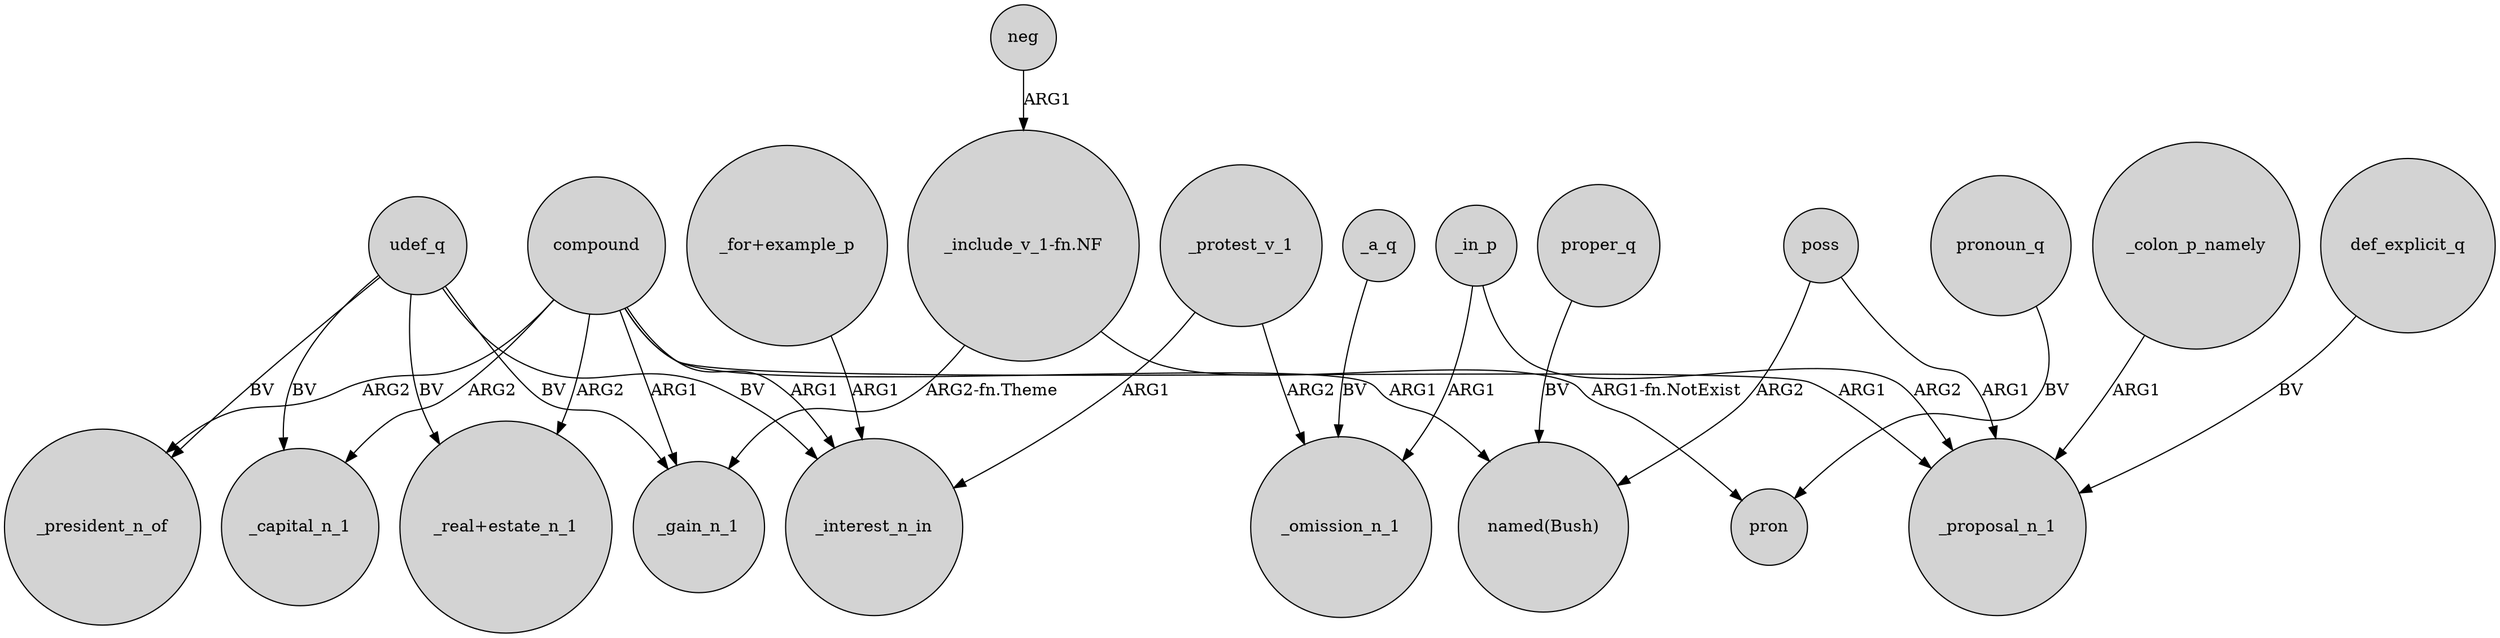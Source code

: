 digraph {
	node [shape=circle style=filled]
	udef_q -> _capital_n_1 [label=BV]
	compound -> _president_n_of [label=ARG2]
	compound -> _capital_n_1 [label=ARG2]
	_in_p -> _omission_n_1 [label=ARG1]
	_in_p -> _proposal_n_1 [label=ARG2]
	udef_q -> _gain_n_1 [label=BV]
	"_for+example_p" -> _interest_n_in [label=ARG1]
	"_include_v_1-fn.NF" -> _gain_n_1 [label="ARG2-fn.Theme"]
	poss -> "named(Bush)" [label=ARG2]
	udef_q -> _interest_n_in [label=BV]
	compound -> "_real+estate_n_1" [label=ARG2]
	_protest_v_1 -> _interest_n_in [label=ARG1]
	_colon_p_namely -> _proposal_n_1 [label=ARG1]
	pronoun_q -> pron [label=BV]
	_protest_v_1 -> _omission_n_1 [label=ARG2]
	poss -> _proposal_n_1 [label=ARG1]
	udef_q -> _president_n_of [label=BV]
	_a_q -> _omission_n_1 [label=BV]
	udef_q -> "_real+estate_n_1" [label=BV]
	proper_q -> "named(Bush)" [label=BV]
	"_include_v_1-fn.NF" -> pron [label="ARG1-fn.NotExist"]
	compound -> _gain_n_1 [label=ARG1]
	def_explicit_q -> _proposal_n_1 [label=BV]
	neg -> "_include_v_1-fn.NF" [label=ARG1]
	compound -> _interest_n_in [label=ARG1]
	compound -> _proposal_n_1 [label=ARG1]
	compound -> "named(Bush)" [label=ARG1]
}
